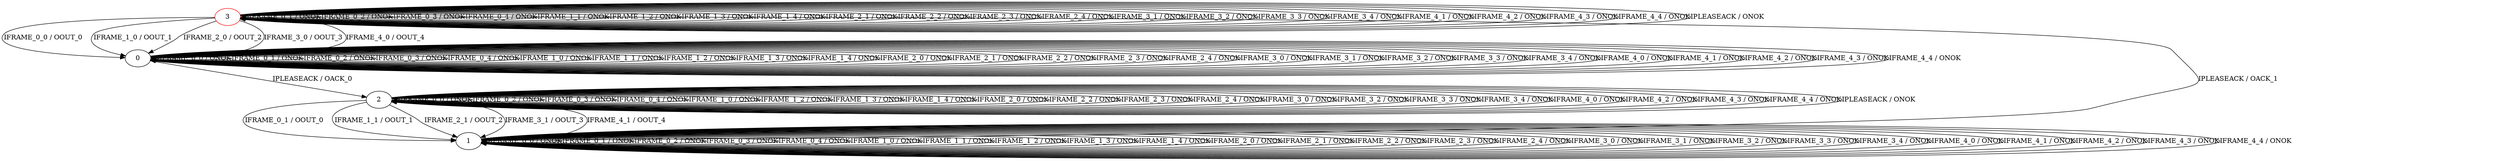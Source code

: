 digraph {
3 [color="red"]
0
1
2
3 -> 0 [label="IFRAME_0_0 / OOUT_0"]
3 -> 3 [label="IFRAME_0_1 / ONOK"]
3 -> 3 [label="IFRAME_0_2 / ONOK"]
3 -> 3 [label="IFRAME_0_3 / ONOK"]
3 -> 3 [label="IFRAME_0_4 / ONOK"]
3 -> 0 [label="IFRAME_1_0 / OOUT_1"]
3 -> 3 [label="IFRAME_1_1 / ONOK"]
3 -> 3 [label="IFRAME_1_2 / ONOK"]
3 -> 3 [label="IFRAME_1_3 / ONOK"]
3 -> 3 [label="IFRAME_1_4 / ONOK"]
3 -> 0 [label="IFRAME_2_0 / OOUT_2"]
3 -> 3 [label="IFRAME_2_1 / ONOK"]
3 -> 3 [label="IFRAME_2_2 / ONOK"]
3 -> 3 [label="IFRAME_2_3 / ONOK"]
3 -> 3 [label="IFRAME_2_4 / ONOK"]
3 -> 0 [label="IFRAME_3_0 / OOUT_3"]
3 -> 3 [label="IFRAME_3_1 / ONOK"]
3 -> 3 [label="IFRAME_3_2 / ONOK"]
3 -> 3 [label="IFRAME_3_3 / ONOK"]
3 -> 3 [label="IFRAME_3_4 / ONOK"]
3 -> 0 [label="IFRAME_4_0 / OOUT_4"]
3 -> 3 [label="IFRAME_4_1 / ONOK"]
3 -> 3 [label="IFRAME_4_2 / ONOK"]
3 -> 3 [label="IFRAME_4_3 / ONOK"]
3 -> 3 [label="IFRAME_4_4 / ONOK"]
3 -> 3 [label="IPLEASEACK / ONOK"]
0 -> 0 [label="IFRAME_0_0 / ONOK"]
0 -> 0 [label="IFRAME_0_1 / ONOK"]
0 -> 0 [label="IFRAME_0_2 / ONOK"]
0 -> 0 [label="IFRAME_0_3 / ONOK"]
0 -> 0 [label="IFRAME_0_4 / ONOK"]
0 -> 0 [label="IFRAME_1_0 / ONOK"]
0 -> 0 [label="IFRAME_1_1 / ONOK"]
0 -> 0 [label="IFRAME_1_2 / ONOK"]
0 -> 0 [label="IFRAME_1_3 / ONOK"]
0 -> 0 [label="IFRAME_1_4 / ONOK"]
0 -> 0 [label="IFRAME_2_0 / ONOK"]
0 -> 0 [label="IFRAME_2_1 / ONOK"]
0 -> 0 [label="IFRAME_2_2 / ONOK"]
0 -> 0 [label="IFRAME_2_3 / ONOK"]
0 -> 0 [label="IFRAME_2_4 / ONOK"]
0 -> 0 [label="IFRAME_3_0 / ONOK"]
0 -> 0 [label="IFRAME_3_1 / ONOK"]
0 -> 0 [label="IFRAME_3_2 / ONOK"]
0 -> 0 [label="IFRAME_3_3 / ONOK"]
0 -> 0 [label="IFRAME_3_4 / ONOK"]
0 -> 0 [label="IFRAME_4_0 / ONOK"]
0 -> 0 [label="IFRAME_4_1 / ONOK"]
0 -> 0 [label="IFRAME_4_2 / ONOK"]
0 -> 0 [label="IFRAME_4_3 / ONOK"]
0 -> 0 [label="IFRAME_4_4 / ONOK"]
0 -> 2 [label="IPLEASEACK / OACK_0"]
1 -> 1 [label="IFRAME_0_0 / ONOK"]
1 -> 1 [label="IFRAME_0_1 / ONOK"]
1 -> 1 [label="IFRAME_0_2 / ONOK"]
1 -> 1 [label="IFRAME_0_3 / ONOK"]
1 -> 1 [label="IFRAME_0_4 / ONOK"]
1 -> 1 [label="IFRAME_1_0 / ONOK"]
1 -> 1 [label="IFRAME_1_1 / ONOK"]
1 -> 1 [label="IFRAME_1_2 / ONOK"]
1 -> 1 [label="IFRAME_1_3 / ONOK"]
1 -> 1 [label="IFRAME_1_4 / ONOK"]
1 -> 1 [label="IFRAME_2_0 / ONOK"]
1 -> 1 [label="IFRAME_2_1 / ONOK"]
1 -> 1 [label="IFRAME_2_2 / ONOK"]
1 -> 1 [label="IFRAME_2_3 / ONOK"]
1 -> 1 [label="IFRAME_2_4 / ONOK"]
1 -> 1 [label="IFRAME_3_0 / ONOK"]
1 -> 1 [label="IFRAME_3_1 / ONOK"]
1 -> 1 [label="IFRAME_3_2 / ONOK"]
1 -> 1 [label="IFRAME_3_3 / ONOK"]
1 -> 1 [label="IFRAME_3_4 / ONOK"]
1 -> 1 [label="IFRAME_4_0 / ONOK"]
1 -> 1 [label="IFRAME_4_1 / ONOK"]
1 -> 1 [label="IFRAME_4_2 / ONOK"]
1 -> 1 [label="IFRAME_4_3 / ONOK"]
1 -> 1 [label="IFRAME_4_4 / ONOK"]
1 -> 3 [label="IPLEASEACK / OACK_1"]
2 -> 2 [label="IFRAME_0_0 / ONOK"]
2 -> 1 [label="IFRAME_0_1 / OOUT_0"]
2 -> 2 [label="IFRAME_0_2 / ONOK"]
2 -> 2 [label="IFRAME_0_3 / ONOK"]
2 -> 2 [label="IFRAME_0_4 / ONOK"]
2 -> 2 [label="IFRAME_1_0 / ONOK"]
2 -> 1 [label="IFRAME_1_1 / OOUT_1"]
2 -> 2 [label="IFRAME_1_2 / ONOK"]
2 -> 2 [label="IFRAME_1_3 / ONOK"]
2 -> 2 [label="IFRAME_1_4 / ONOK"]
2 -> 2 [label="IFRAME_2_0 / ONOK"]
2 -> 1 [label="IFRAME_2_1 / OOUT_2"]
2 -> 2 [label="IFRAME_2_2 / ONOK"]
2 -> 2 [label="IFRAME_2_3 / ONOK"]
2 -> 2 [label="IFRAME_2_4 / ONOK"]
2 -> 2 [label="IFRAME_3_0 / ONOK"]
2 -> 1 [label="IFRAME_3_1 / OOUT_3"]
2 -> 2 [label="IFRAME_3_2 / ONOK"]
2 -> 2 [label="IFRAME_3_3 / ONOK"]
2 -> 2 [label="IFRAME_3_4 / ONOK"]
2 -> 2 [label="IFRAME_4_0 / ONOK"]
2 -> 1 [label="IFRAME_4_1 / OOUT_4"]
2 -> 2 [label="IFRAME_4_2 / ONOK"]
2 -> 2 [label="IFRAME_4_3 / ONOK"]
2 -> 2 [label="IFRAME_4_4 / ONOK"]
2 -> 2 [label="IPLEASEACK / ONOK"]
}

